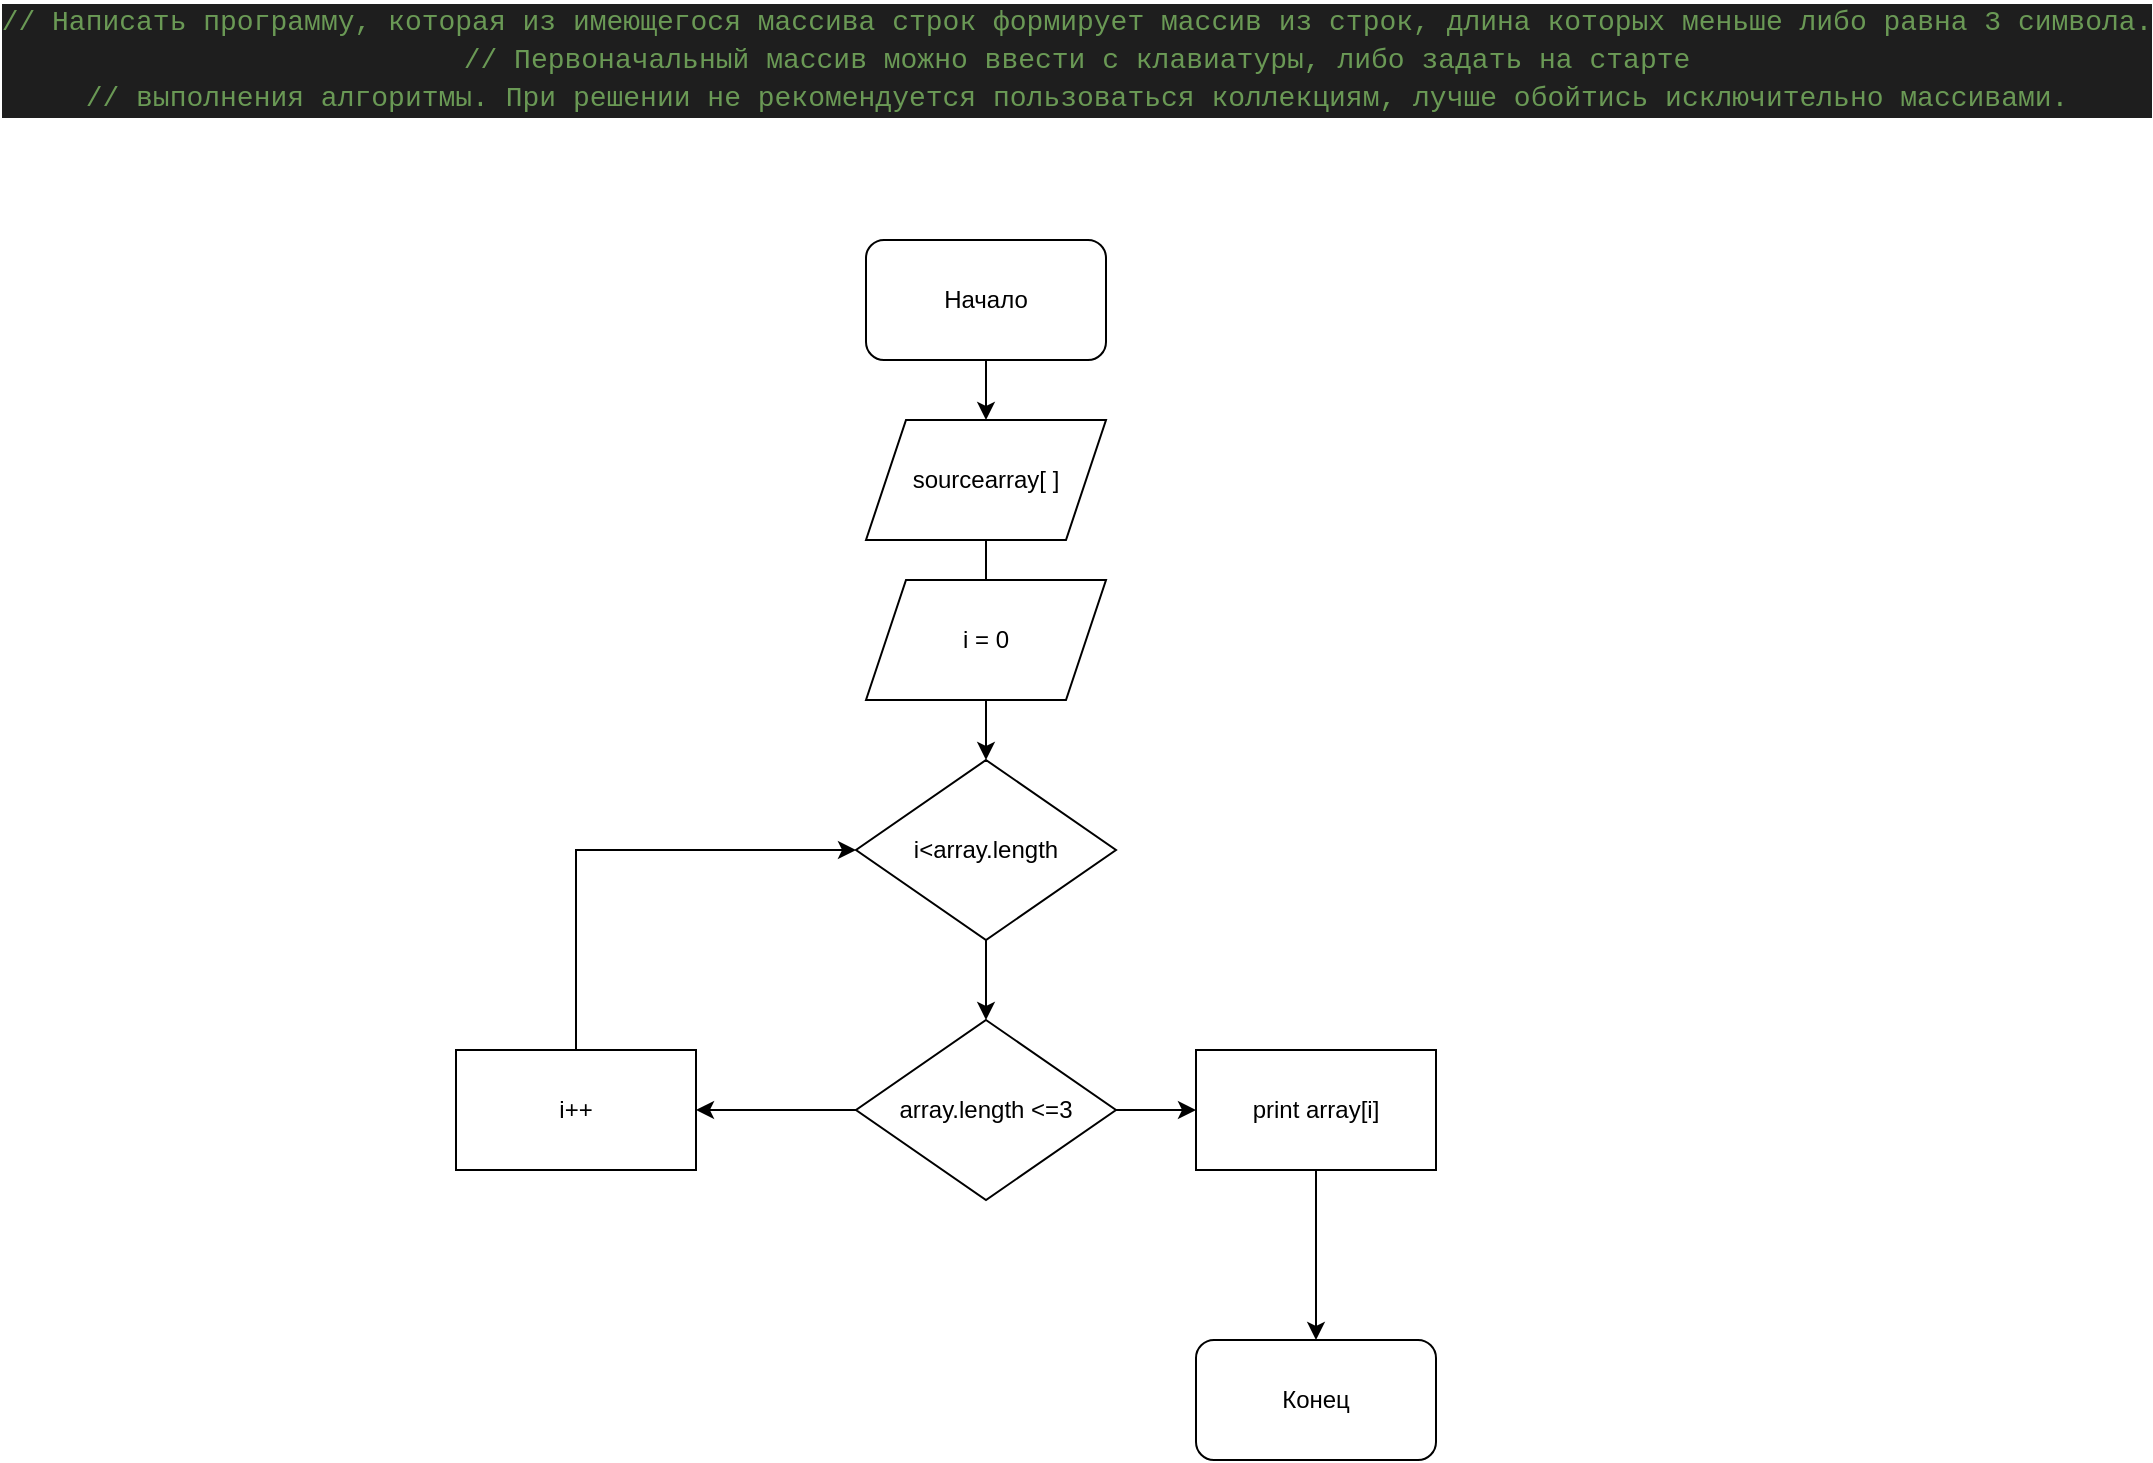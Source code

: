 <mxfile version="19.0.3" type="device"><diagram id="75v_2L-mMbBPc_1px3wU" name="Page-1"><mxGraphModel dx="2307" dy="1965" grid="1" gridSize="10" guides="1" tooltips="1" connect="1" arrows="1" fold="1" page="1" pageScale="1" pageWidth="850" pageHeight="1100" math="0" shadow="0"><root><mxCell id="0"/><mxCell id="1" parent="0"/><mxCell id="NQ--uktiKLTJ6nhEGn6r-4" value="" style="edgeStyle=orthogonalEdgeStyle;rounded=0;orthogonalLoop=1;jettySize=auto;html=1;" parent="1" source="NQ--uktiKLTJ6nhEGn6r-1" target="NQ--uktiKLTJ6nhEGn6r-3" edge="1"><mxGeometry relative="1" as="geometry"/></mxCell><mxCell id="NQ--uktiKLTJ6nhEGn6r-1" value="Начало" style="rounded=1;whiteSpace=wrap;html=1;" parent="1" vertex="1"><mxGeometry x="365" y="80" width="120" height="60" as="geometry"/></mxCell><mxCell id="NQ--uktiKLTJ6nhEGn6r-6" value="" style="edgeStyle=orthogonalEdgeStyle;rounded=0;orthogonalLoop=1;jettySize=auto;html=1;" parent="1" source="NQ--uktiKLTJ6nhEGn6r-3" target="NQ--uktiKLTJ6nhEGn6r-5" edge="1"><mxGeometry relative="1" as="geometry"><Array as="points"><mxPoint x="425" y="320"/><mxPoint x="425" y="320"/></Array></mxGeometry></mxCell><mxCell id="NQ--uktiKLTJ6nhEGn6r-3" value="sourсearray[ ]" style="shape=parallelogram;perimeter=parallelogramPerimeter;whiteSpace=wrap;html=1;fixedSize=1;" parent="1" vertex="1"><mxGeometry x="365" y="170" width="120" height="60" as="geometry"/></mxCell><mxCell id="NQ--uktiKLTJ6nhEGn6r-13" value="" style="edgeStyle=orthogonalEdgeStyle;rounded=0;orthogonalLoop=1;jettySize=auto;html=1;entryX=0.5;entryY=0;entryDx=0;entryDy=0;" parent="1" source="NQ--uktiKLTJ6nhEGn6r-5" target="hm7wx1U5bEzR7fagJ88Z-1" edge="1"><mxGeometry relative="1" as="geometry"><mxPoint x="435" y="470" as="targetPoint"/></mxGeometry></mxCell><mxCell id="NQ--uktiKLTJ6nhEGn6r-5" value="i&amp;lt;array.length&lt;br&gt;" style="rhombus;whiteSpace=wrap;html=1;" parent="1" vertex="1"><mxGeometry x="360" y="340" width="130" height="90" as="geometry"/></mxCell><mxCell id="NQ--uktiKLTJ6nhEGn6r-16" style="edgeStyle=orthogonalEdgeStyle;rounded=0;orthogonalLoop=1;jettySize=auto;html=1;exitX=0.5;exitY=0;exitDx=0;exitDy=0;entryX=0;entryY=0.5;entryDx=0;entryDy=0;" parent="1" source="NQ--uktiKLTJ6nhEGn6r-7" target="NQ--uktiKLTJ6nhEGn6r-5" edge="1"><mxGeometry relative="1" as="geometry"/></mxCell><mxCell id="NQ--uktiKLTJ6nhEGn6r-7" value="i++" style="whiteSpace=wrap;html=1;" parent="1" vertex="1"><mxGeometry x="160" y="485" width="120" height="60" as="geometry"/></mxCell><mxCell id="NQ--uktiKLTJ6nhEGn6r-15" value="" style="edgeStyle=orthogonalEdgeStyle;rounded=0;orthogonalLoop=1;jettySize=auto;html=1;exitX=0;exitY=0.5;exitDx=0;exitDy=0;" parent="1" source="hm7wx1U5bEzR7fagJ88Z-1" target="NQ--uktiKLTJ6nhEGn6r-7" edge="1"><mxGeometry relative="1" as="geometry"><mxPoint x="360.5" y="490" as="sourcePoint"/><Array as="points"><mxPoint x="330" y="515"/><mxPoint x="330" y="515"/></Array></mxGeometry></mxCell><mxCell id="NQ--uktiKLTJ6nhEGn6r-12" value="&lt;span style=&quot;&quot;&gt;&lt;br&gt;i = 0&lt;br&gt;&lt;br&gt;&lt;/span&gt;" style="shape=parallelogram;perimeter=parallelogramPerimeter;whiteSpace=wrap;html=1;fixedSize=1;" parent="1" vertex="1"><mxGeometry x="365" y="250" width="120" height="60" as="geometry"/></mxCell><mxCell id="NQ--uktiKLTJ6nhEGn6r-22" value="" style="edgeStyle=orthogonalEdgeStyle;rounded=0;orthogonalLoop=1;jettySize=auto;html=1;" parent="1" source="NQ--uktiKLTJ6nhEGn6r-19" target="NQ--uktiKLTJ6nhEGn6r-23" edge="1"><mxGeometry relative="1" as="geometry"><mxPoint x="585" y="570" as="targetPoint"/></mxGeometry></mxCell><mxCell id="NQ--uktiKLTJ6nhEGn6r-19" value="print array[i]&lt;br&gt;" style="whiteSpace=wrap;html=1;" parent="1" vertex="1"><mxGeometry x="530" y="485" width="120" height="60" as="geometry"/></mxCell><mxCell id="NQ--uktiKLTJ6nhEGn6r-23" value="Конец" style="rounded=1;whiteSpace=wrap;html=1;" parent="1" vertex="1"><mxGeometry x="530" y="630" width="120" height="60" as="geometry"/></mxCell><mxCell id="hm7wx1U5bEzR7fagJ88Z-2" value="" style="edgeStyle=orthogonalEdgeStyle;rounded=0;orthogonalLoop=1;jettySize=auto;html=1;" edge="1" parent="1" source="hm7wx1U5bEzR7fagJ88Z-1" target="NQ--uktiKLTJ6nhEGn6r-19"><mxGeometry relative="1" as="geometry"/></mxCell><mxCell id="hm7wx1U5bEzR7fagJ88Z-1" value="array.length &amp;lt;=3" style="rhombus;whiteSpace=wrap;html=1;" vertex="1" parent="1"><mxGeometry x="360" y="470" width="130" height="90" as="geometry"/></mxCell><mxCell id="hm7wx1U5bEzR7fagJ88Z-3" value="&lt;div style=&quot;color: rgb(212, 212, 212); background-color: rgb(30, 30, 30); font-family: Consolas, &amp;quot;Courier New&amp;quot;, monospace; font-size: 14px; line-height: 19px;&quot;&gt;&lt;div&gt;&lt;span style=&quot;color: #6a9955;&quot;&gt;// Написать программу, которая из имеющегося массива строк формирует массив из строк, длина которых меньше либо равна 3 символа.&lt;/span&gt;&lt;/div&gt;&lt;div&gt;&lt;span style=&quot;color: #6a9955;&quot;&gt;// Первоначальный массив можно ввести с клавиатуры, либо задать на старте&lt;/span&gt;&lt;/div&gt;&lt;div&gt;&lt;span style=&quot;color: #6a9955;&quot;&gt;// выполнения алгоритмы. При решении не рекомендуется пользоваться коллекциям, лучше обойтись исключительно массивами.&lt;/span&gt;&lt;/div&gt;&lt;/div&gt;" style="text;html=1;align=center;verticalAlign=middle;resizable=0;points=[];autosize=1;strokeColor=none;fillColor=none;" vertex="1" parent="1"><mxGeometry x="-30" y="-40" width="1000" height="60" as="geometry"/></mxCell></root></mxGraphModel></diagram></mxfile>